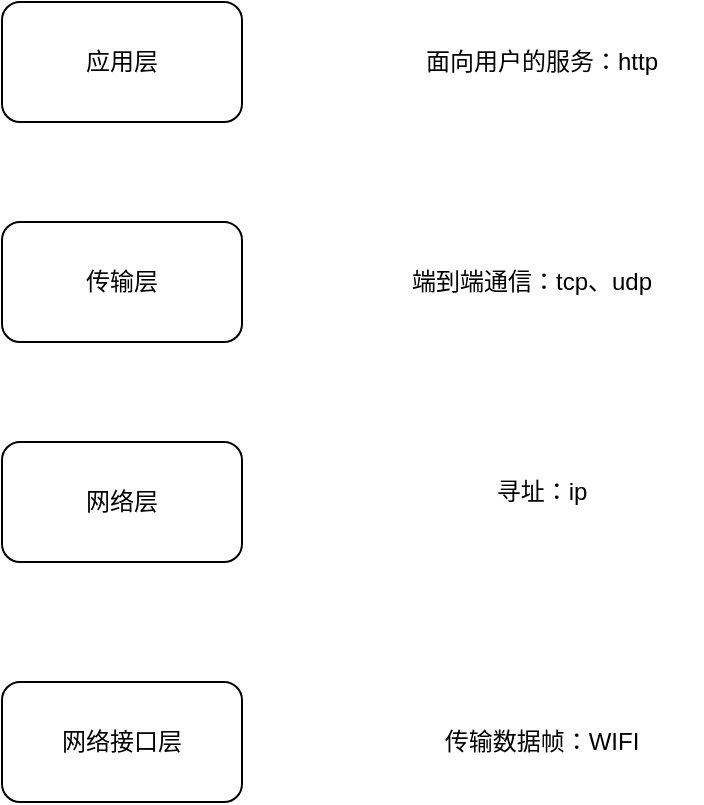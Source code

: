 <mxfile version="28.2.0">
  <diagram name="第 1 页" id="ti-UKei0djBskBCIce9L">
    <mxGraphModel dx="1186" dy="653" grid="1" gridSize="10" guides="1" tooltips="1" connect="1" arrows="1" fold="1" page="1" pageScale="1" pageWidth="827" pageHeight="1169" math="0" shadow="0">
      <root>
        <mxCell id="0" />
        <mxCell id="1" parent="0" />
        <mxCell id="6visbxMU3rmbQB7sgcHr-1" value="应用层" style="rounded=1;whiteSpace=wrap;html=1;" vertex="1" parent="1">
          <mxGeometry x="330" y="150" width="120" height="60" as="geometry" />
        </mxCell>
        <mxCell id="6visbxMU3rmbQB7sgcHr-2" value="传输层" style="rounded=1;whiteSpace=wrap;html=1;" vertex="1" parent="1">
          <mxGeometry x="330" y="260" width="120" height="60" as="geometry" />
        </mxCell>
        <mxCell id="6visbxMU3rmbQB7sgcHr-3" value="网络层" style="rounded=1;whiteSpace=wrap;html=1;" vertex="1" parent="1">
          <mxGeometry x="330" y="370" width="120" height="60" as="geometry" />
        </mxCell>
        <mxCell id="6visbxMU3rmbQB7sgcHr-4" value="网络接口层" style="rounded=1;whiteSpace=wrap;html=1;" vertex="1" parent="1">
          <mxGeometry x="330" y="490" width="120" height="60" as="geometry" />
        </mxCell>
        <mxCell id="6visbxMU3rmbQB7sgcHr-5" value="面向用户的服务：http" style="text;html=1;align=center;verticalAlign=middle;whiteSpace=wrap;rounded=0;" vertex="1" parent="1">
          <mxGeometry x="520" y="165" width="160" height="30" as="geometry" />
        </mxCell>
        <mxCell id="6visbxMU3rmbQB7sgcHr-6" value="端到端通信：tcp、udp" style="text;html=1;align=center;verticalAlign=middle;whiteSpace=wrap;rounded=0;" vertex="1" parent="1">
          <mxGeometry x="520" y="275" width="150" height="30" as="geometry" />
        </mxCell>
        <mxCell id="6visbxMU3rmbQB7sgcHr-7" value="寻址：ip" style="text;html=1;align=center;verticalAlign=middle;whiteSpace=wrap;rounded=0;" vertex="1" parent="1">
          <mxGeometry x="525" y="380" width="150" height="30" as="geometry" />
        </mxCell>
        <mxCell id="6visbxMU3rmbQB7sgcHr-8" value="传输数据帧：WIFI" style="text;html=1;align=center;verticalAlign=middle;whiteSpace=wrap;rounded=0;" vertex="1" parent="1">
          <mxGeometry x="525" y="505" width="150" height="30" as="geometry" />
        </mxCell>
      </root>
    </mxGraphModel>
  </diagram>
</mxfile>
